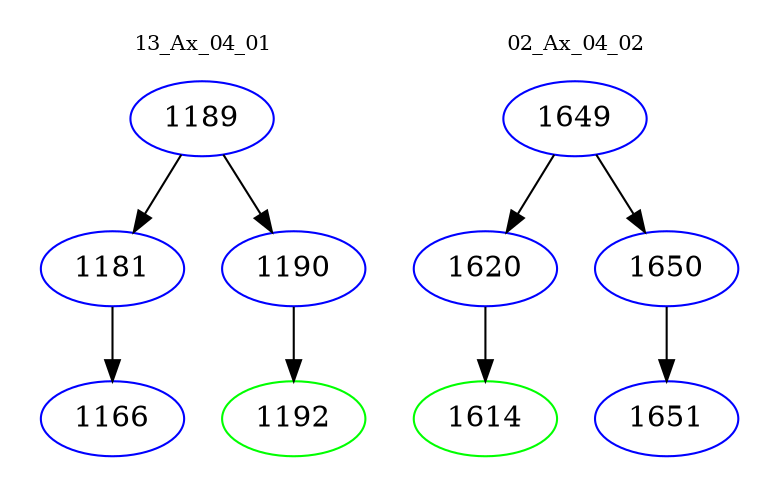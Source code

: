 digraph{
subgraph cluster_0 {
color = white
label = "13_Ax_04_01";
fontsize=10;
T0_1189 [label="1189", color="blue"]
T0_1189 -> T0_1181 [color="black"]
T0_1181 [label="1181", color="blue"]
T0_1181 -> T0_1166 [color="black"]
T0_1166 [label="1166", color="blue"]
T0_1189 -> T0_1190 [color="black"]
T0_1190 [label="1190", color="blue"]
T0_1190 -> T0_1192 [color="black"]
T0_1192 [label="1192", color="green"]
}
subgraph cluster_1 {
color = white
label = "02_Ax_04_02";
fontsize=10;
T1_1649 [label="1649", color="blue"]
T1_1649 -> T1_1620 [color="black"]
T1_1620 [label="1620", color="blue"]
T1_1620 -> T1_1614 [color="black"]
T1_1614 [label="1614", color="green"]
T1_1649 -> T1_1650 [color="black"]
T1_1650 [label="1650", color="blue"]
T1_1650 -> T1_1651 [color="black"]
T1_1651 [label="1651", color="blue"]
}
}
